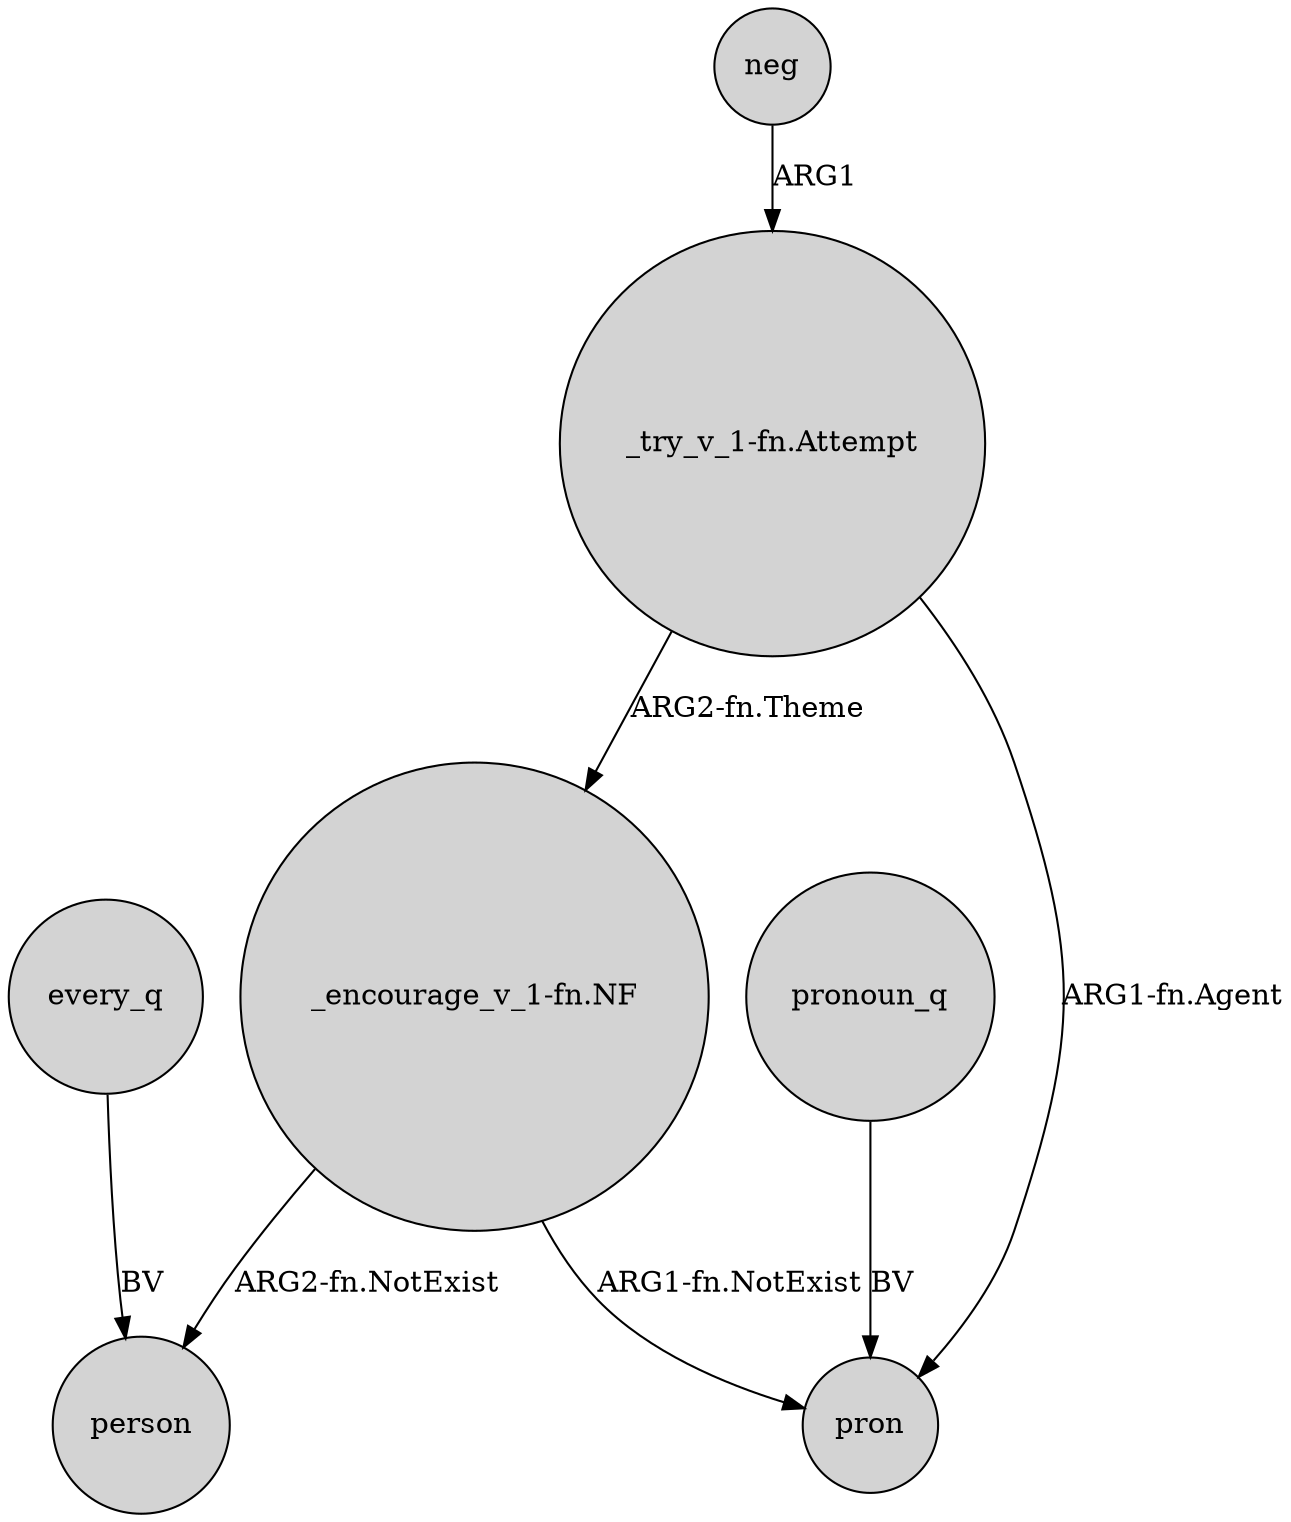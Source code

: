 digraph {
	node [shape=circle style=filled]
	every_q -> person [label=BV]
	"_try_v_1-fn.Attempt" -> pron [label="ARG1-fn.Agent"]
	"_try_v_1-fn.Attempt" -> "_encourage_v_1-fn.NF" [label="ARG2-fn.Theme"]
	neg -> "_try_v_1-fn.Attempt" [label=ARG1]
	"_encourage_v_1-fn.NF" -> person [label="ARG2-fn.NotExist"]
	"_encourage_v_1-fn.NF" -> pron [label="ARG1-fn.NotExist"]
	pronoun_q -> pron [label=BV]
}
